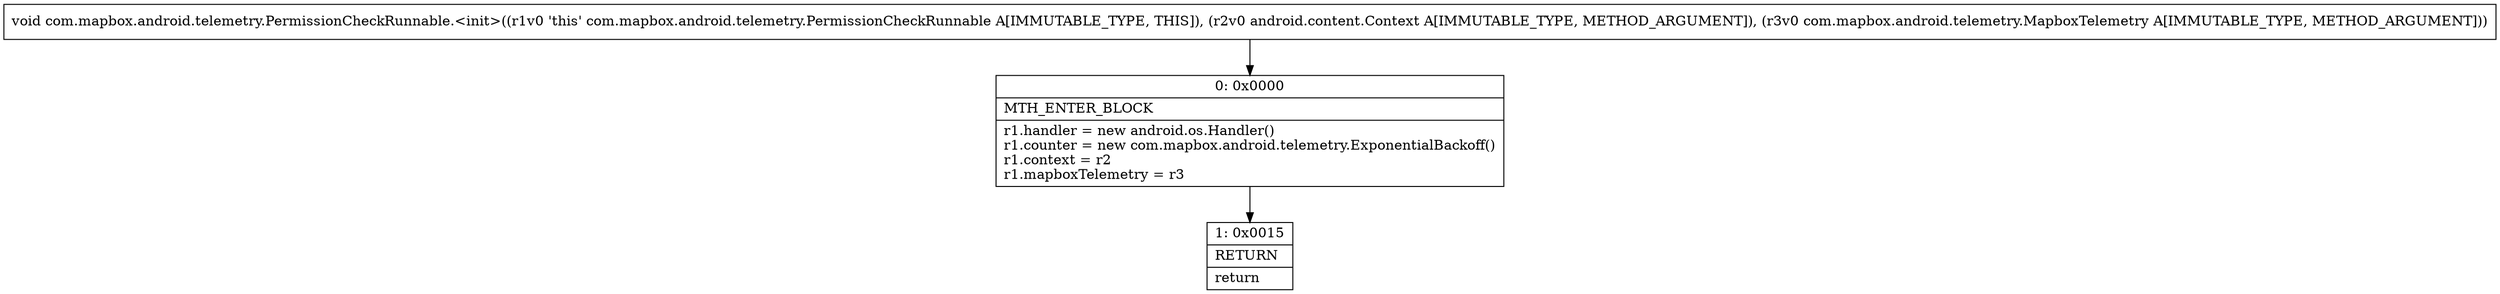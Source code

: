 digraph "CFG forcom.mapbox.android.telemetry.PermissionCheckRunnable.\<init\>(Landroid\/content\/Context;Lcom\/mapbox\/android\/telemetry\/MapboxTelemetry;)V" {
Node_0 [shape=record,label="{0\:\ 0x0000|MTH_ENTER_BLOCK\l|r1.handler = new android.os.Handler()\lr1.counter = new com.mapbox.android.telemetry.ExponentialBackoff()\lr1.context = r2\lr1.mapboxTelemetry = r3\l}"];
Node_1 [shape=record,label="{1\:\ 0x0015|RETURN\l|return\l}"];
MethodNode[shape=record,label="{void com.mapbox.android.telemetry.PermissionCheckRunnable.\<init\>((r1v0 'this' com.mapbox.android.telemetry.PermissionCheckRunnable A[IMMUTABLE_TYPE, THIS]), (r2v0 android.content.Context A[IMMUTABLE_TYPE, METHOD_ARGUMENT]), (r3v0 com.mapbox.android.telemetry.MapboxTelemetry A[IMMUTABLE_TYPE, METHOD_ARGUMENT])) }"];
MethodNode -> Node_0;
Node_0 -> Node_1;
}

